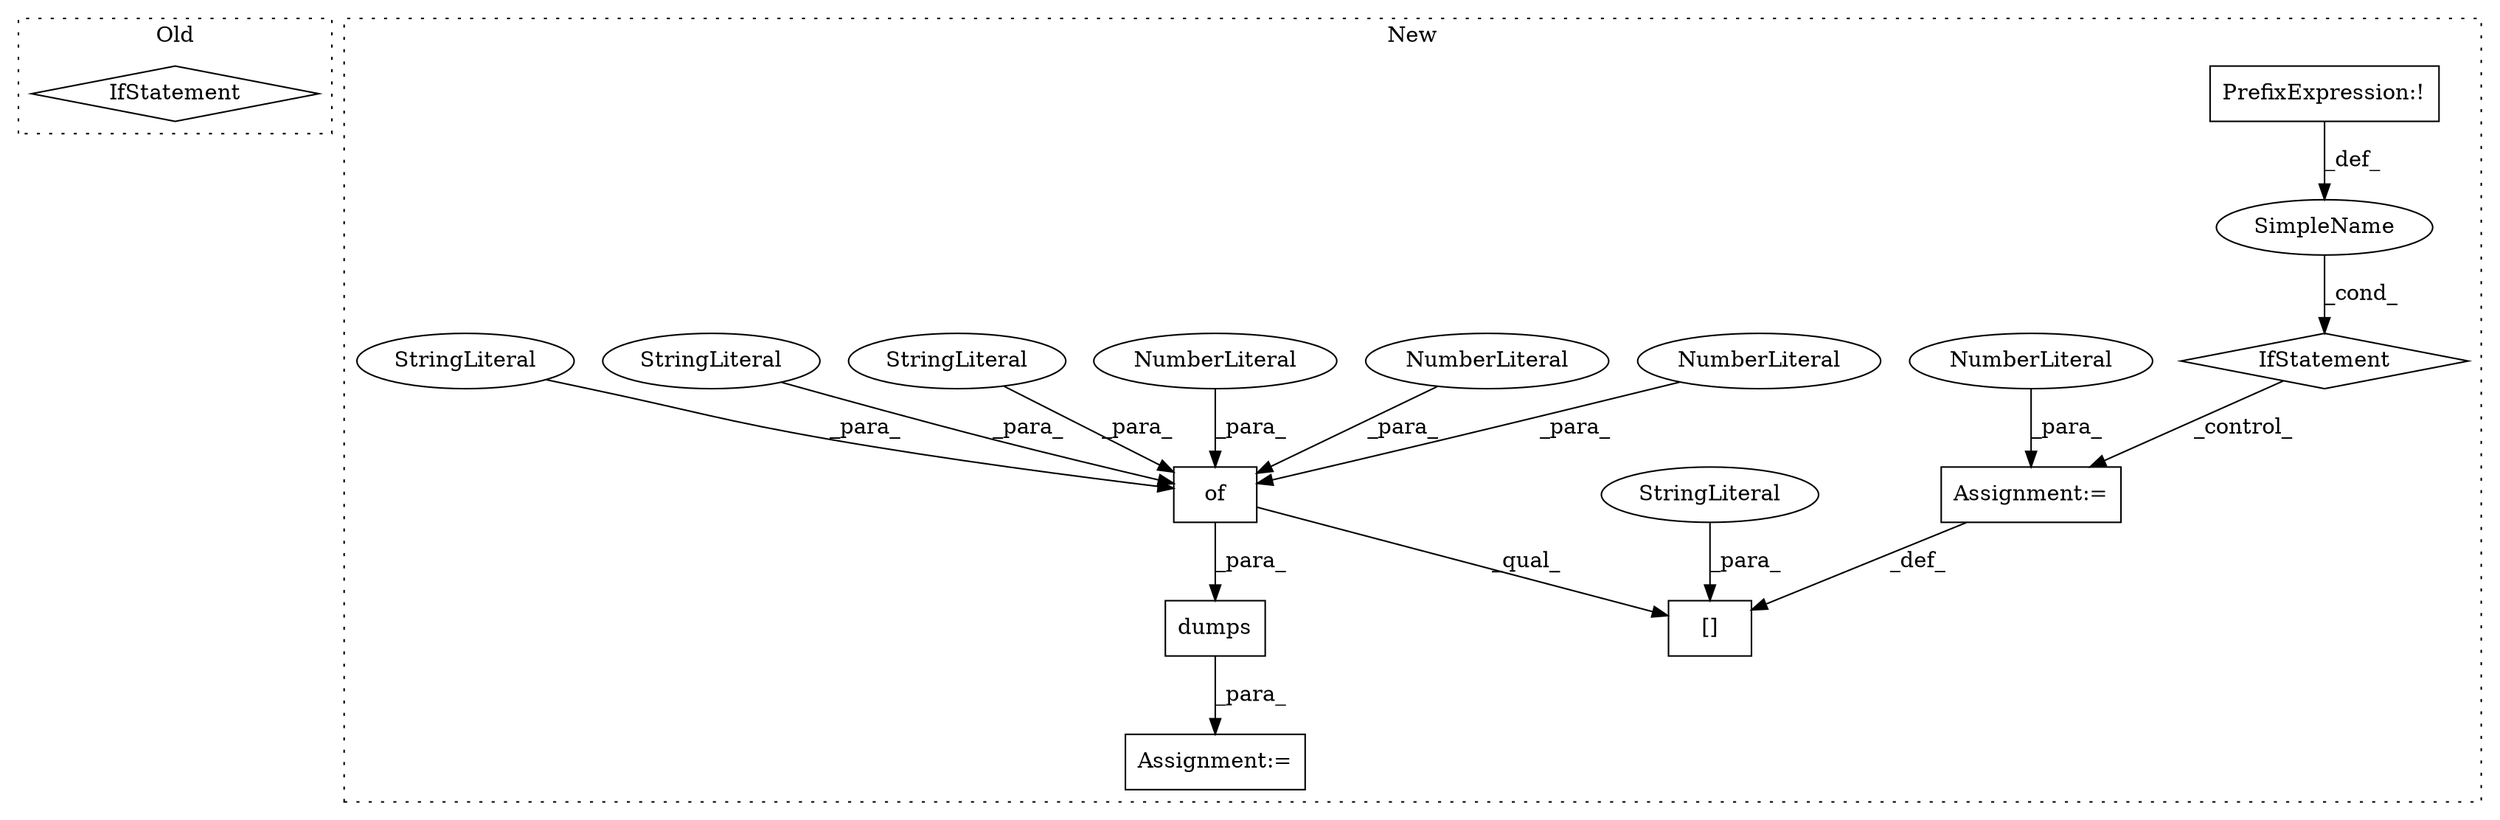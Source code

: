 digraph G {
subgraph cluster0 {
1 [label="IfStatement" a="25" s="2032" l="3" shape="diamond"];
label = "Old";
style="dotted";
}
subgraph cluster1 {
2 [label="dumps" a="32" s="2119,2131" l="6,1" shape="box"];
3 [label="Assignment:=" a="7" s="2113" l="1" shape="box"];
4 [label="of" a="32" s="1892,2016" l="3,1" shape="box"];
5 [label="NumberLiteral" a="34" s="1963" l="3" shape="ellipse"];
6 [label="NumberLiteral" a="34" s="2013" l="3" shape="ellipse"];
7 [label="[]" a="2" s="2060,2092" l="7,1" shape="box"];
8 [label="NumberLiteral" a="34" s="1920" l="2" shape="ellipse"];
9 [label="StringLiteral" a="45" s="1967" l="45" shape="ellipse"];
10 [label="StringLiteral" a="45" s="2067" l="25" shape="ellipse"];
11 [label="StringLiteral" a="45" s="1923" l="39" shape="ellipse"];
12 [label="StringLiteral" a="45" s="1895" l="24" shape="ellipse"];
13 [label="Assignment:=" a="7" s="2093" l="1" shape="box"];
14 [label="PrefixExpression:!" a="38" s="2027" l="1" shape="box"];
15 [label="NumberLiteral" a="34" s="2094" l="1" shape="ellipse"];
16 [label="SimpleName" a="42" s="" l="" shape="ellipse"];
17 [label="IfStatement" a="25" s="2023,2050" l="4,2" shape="diamond"];
label = "New";
style="dotted";
}
2 -> 3 [label="_para_"];
4 -> 2 [label="_para_"];
4 -> 7 [label="_qual_"];
5 -> 4 [label="_para_"];
6 -> 4 [label="_para_"];
8 -> 4 [label="_para_"];
9 -> 4 [label="_para_"];
10 -> 7 [label="_para_"];
11 -> 4 [label="_para_"];
12 -> 4 [label="_para_"];
13 -> 7 [label="_def_"];
14 -> 16 [label="_def_"];
15 -> 13 [label="_para_"];
16 -> 17 [label="_cond_"];
17 -> 13 [label="_control_"];
}